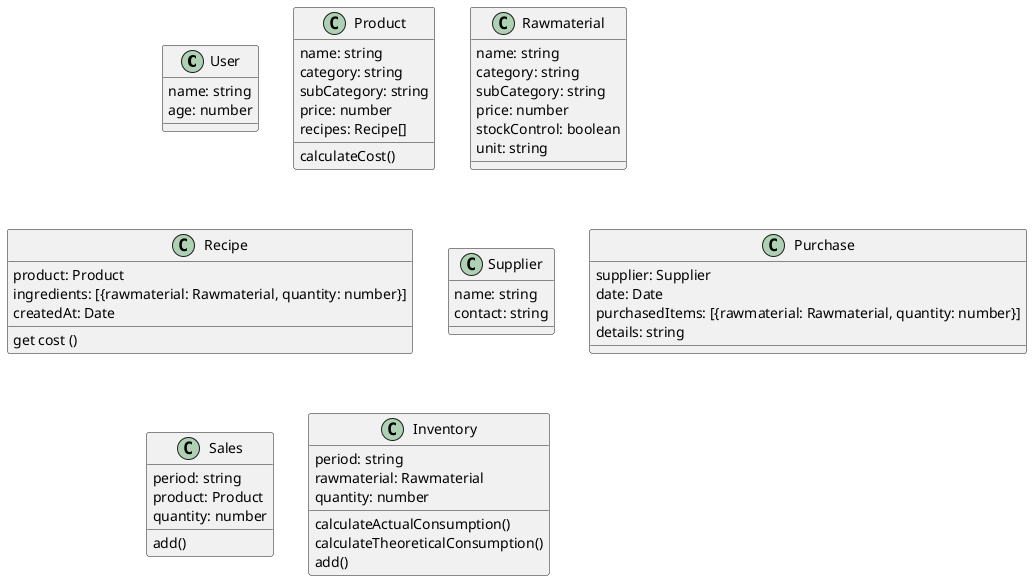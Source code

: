 @startuml Federal Galata_Stock Control
class User {
  name: string
  age: number
}

class Product {
  name: string
  category: string
  subCategory: string
  price: number
  recipes: Recipe[]
  calculateCost()
}

class Rawmaterial {
  name: string
  category: string
  subCategory: string
  price: number
  stockControl: boolean
  unit: string

}

' class Ingredient {
'   rawmaterial: Rawmaterial
'   quantity: number
' }

class Recipe {
  product: Product
  ingredients: [{rawmaterial: Rawmaterial, quantity: number}]
  createdAt: Date
  get cost ()
}

class Supplier {
  name: string
  contact: string
}

class Purchase {
  supplier: Supplier
  date: Date
  purchasedItems: [{rawmaterial: Rawmaterial, quantity: number}]
  details: string
}

class Sales {
  period: string
  product: Product
  quantity: number
  add()
}

class Inventory {
  period: string
  rawmaterial: Rawmaterial
  quantity: number
  calculateActualConsumption()
  calculateTheoreticalConsumption()
  add()
}


@enduml

